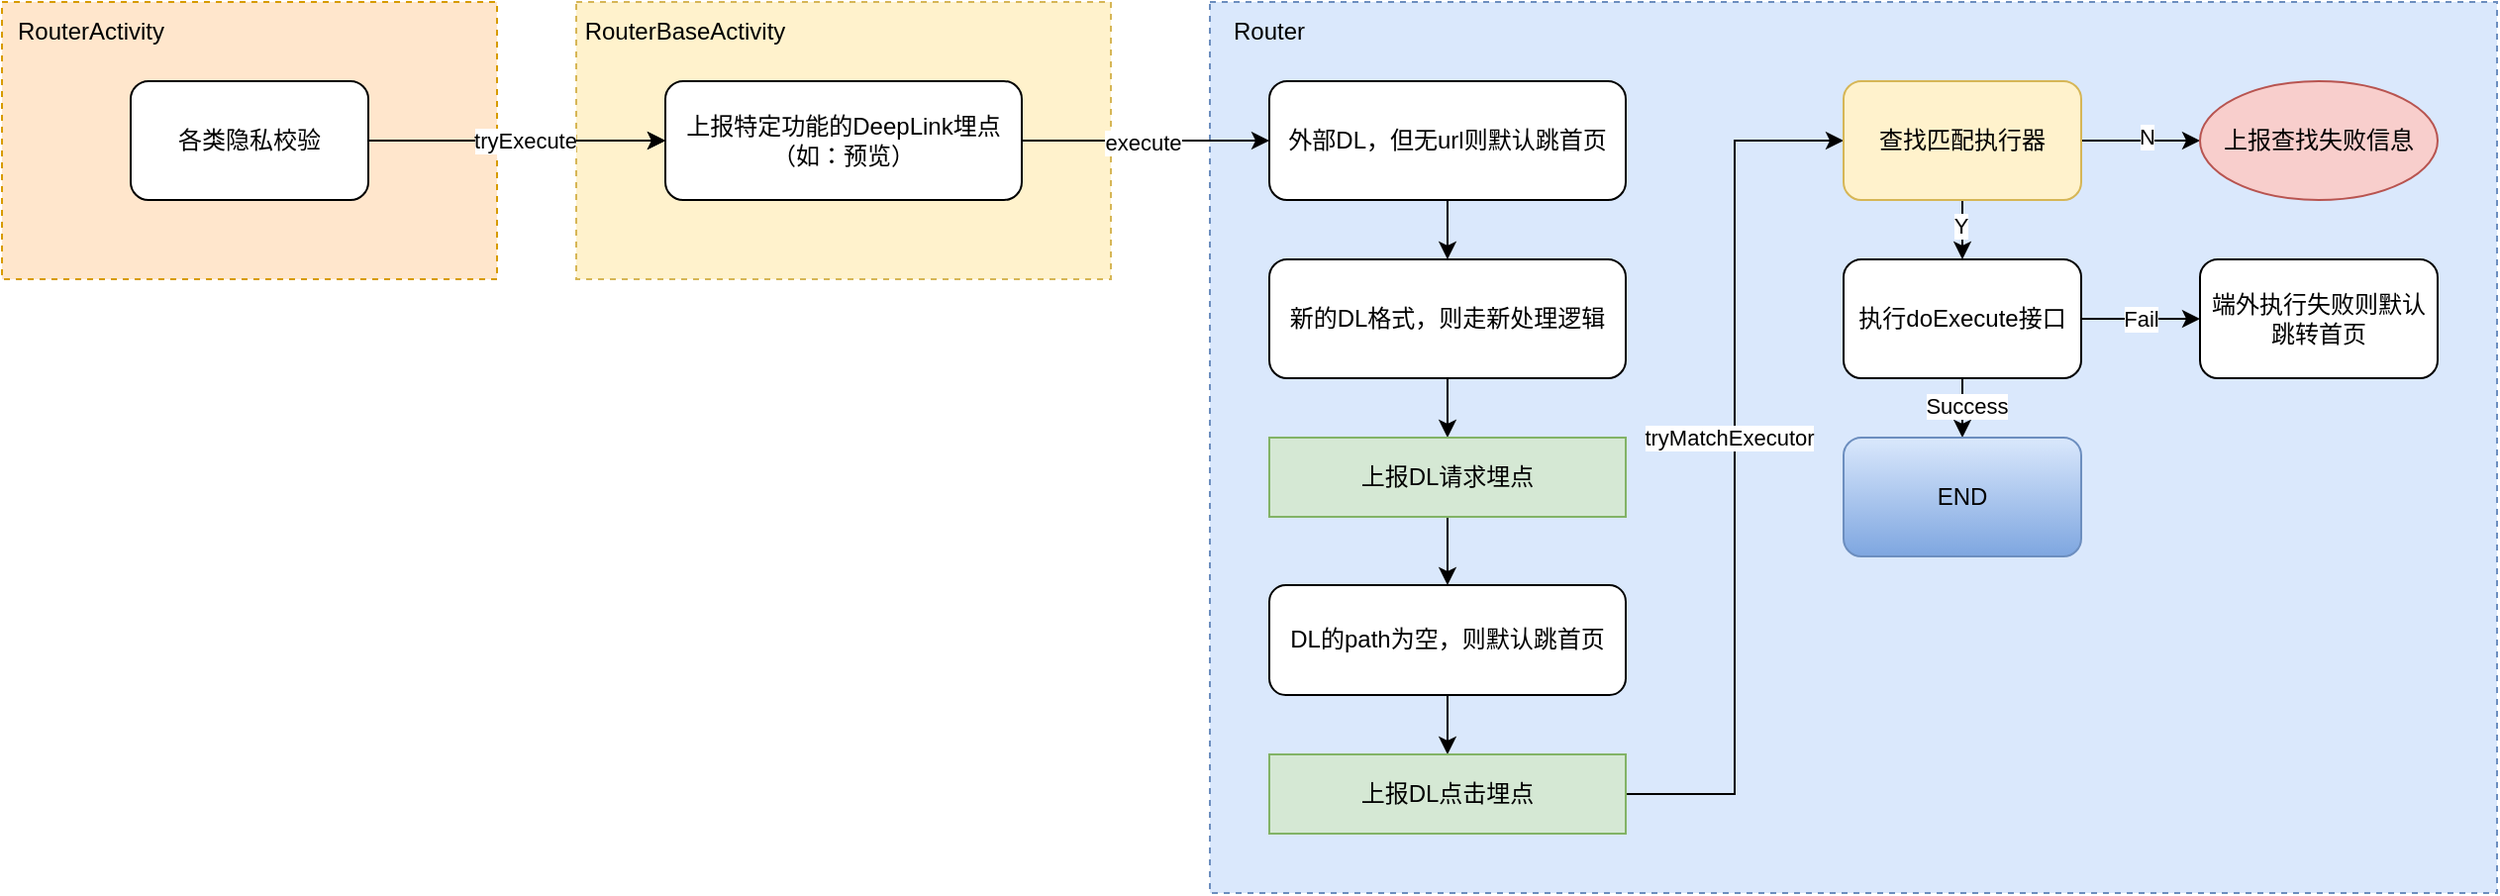 <mxfile version="26.0.5">
  <diagram name="第 1 页" id="xeZeX8-BnWwVmvATvtsR">
    <mxGraphModel dx="2261" dy="761" grid="1" gridSize="10" guides="1" tooltips="1" connect="1" arrows="1" fold="1" page="1" pageScale="1" pageWidth="827" pageHeight="1169" math="0" shadow="0">
      <root>
        <mxCell id="0" />
        <mxCell id="1" parent="0" />
        <mxCell id="Vgf2tIcnYPIiVaUHPV4T-17" value="" style="rounded=0;whiteSpace=wrap;html=1;dashed=1;fillColor=#dae8fc;strokeColor=#6c8ebf;" vertex="1" parent="1">
          <mxGeometry x="400" y="260" width="650" height="450" as="geometry" />
        </mxCell>
        <mxCell id="Vgf2tIcnYPIiVaUHPV4T-11" value="" style="rounded=0;whiteSpace=wrap;html=1;dashed=1;fillColor=#fff2cc;strokeColor=#d6b656;" vertex="1" parent="1">
          <mxGeometry x="80" y="260" width="270" height="140" as="geometry" />
        </mxCell>
        <mxCell id="Vgf2tIcnYPIiVaUHPV4T-15" value="" style="edgeStyle=orthogonalEdgeStyle;rounded=0;orthogonalLoop=1;jettySize=auto;html=1;" edge="1" parent="1" source="Vgf2tIcnYPIiVaUHPV4T-8" target="Vgf2tIcnYPIiVaUHPV4T-13">
          <mxGeometry relative="1" as="geometry" />
        </mxCell>
        <mxCell id="Vgf2tIcnYPIiVaUHPV4T-8" value="" style="rounded=0;whiteSpace=wrap;html=1;dashed=1;fillColor=#ffe6cc;strokeColor=#d79b00;" vertex="1" parent="1">
          <mxGeometry x="-210" y="260" width="250" height="140" as="geometry" />
        </mxCell>
        <mxCell id="Vgf2tIcnYPIiVaUHPV4T-9" value="RouterActivity" style="text;html=1;align=center;verticalAlign=middle;whiteSpace=wrap;rounded=0;" vertex="1" parent="1">
          <mxGeometry x="-210" y="260" width="90" height="30" as="geometry" />
        </mxCell>
        <mxCell id="Vgf2tIcnYPIiVaUHPV4T-14" style="edgeStyle=orthogonalEdgeStyle;rounded=0;orthogonalLoop=1;jettySize=auto;html=1;exitX=1;exitY=0.5;exitDx=0;exitDy=0;entryX=0;entryY=0.5;entryDx=0;entryDy=0;" edge="1" parent="1" source="Vgf2tIcnYPIiVaUHPV4T-10" target="Vgf2tIcnYPIiVaUHPV4T-13">
          <mxGeometry relative="1" as="geometry" />
        </mxCell>
        <mxCell id="Vgf2tIcnYPIiVaUHPV4T-16" value="tryExecute" style="edgeLabel;html=1;align=center;verticalAlign=middle;resizable=0;points=[];" vertex="1" connectable="0" parent="Vgf2tIcnYPIiVaUHPV4T-14">
          <mxGeometry x="0.053" relative="1" as="geometry">
            <mxPoint as="offset" />
          </mxGeometry>
        </mxCell>
        <mxCell id="Vgf2tIcnYPIiVaUHPV4T-10" value="各类隐私校验" style="rounded=1;whiteSpace=wrap;html=1;" vertex="1" parent="1">
          <mxGeometry x="-145" y="300" width="120" height="60" as="geometry" />
        </mxCell>
        <mxCell id="Vgf2tIcnYPIiVaUHPV4T-12" value="RouterBaseActivity" style="text;html=1;align=center;verticalAlign=middle;whiteSpace=wrap;rounded=0;" vertex="1" parent="1">
          <mxGeometry x="80" y="260" width="110" height="30" as="geometry" />
        </mxCell>
        <mxCell id="Vgf2tIcnYPIiVaUHPV4T-13" value="上报特定功能的DeepLink埋点&lt;div&gt;（如：预览）&lt;/div&gt;" style="rounded=1;whiteSpace=wrap;html=1;" vertex="1" parent="1">
          <mxGeometry x="125" y="300" width="180" height="60" as="geometry" />
        </mxCell>
        <mxCell id="Vgf2tIcnYPIiVaUHPV4T-18" value="Router" style="text;html=1;align=center;verticalAlign=middle;whiteSpace=wrap;rounded=0;" vertex="1" parent="1">
          <mxGeometry x="400" y="260" width="60" height="30" as="geometry" />
        </mxCell>
        <mxCell id="Vgf2tIcnYPIiVaUHPV4T-19" style="edgeStyle=orthogonalEdgeStyle;rounded=0;orthogonalLoop=1;jettySize=auto;html=1;exitX=1;exitY=0.5;exitDx=0;exitDy=0;entryX=0;entryY=0.5;entryDx=0;entryDy=0;" edge="1" parent="1" source="Vgf2tIcnYPIiVaUHPV4T-13" target="Vgf2tIcnYPIiVaUHPV4T-21">
          <mxGeometry relative="1" as="geometry" />
        </mxCell>
        <mxCell id="Vgf2tIcnYPIiVaUHPV4T-20" value="execute" style="edgeLabel;html=1;align=center;verticalAlign=middle;resizable=0;points=[];" vertex="1" connectable="0" parent="Vgf2tIcnYPIiVaUHPV4T-19">
          <mxGeometry x="-0.032" y="-1" relative="1" as="geometry">
            <mxPoint as="offset" />
          </mxGeometry>
        </mxCell>
        <mxCell id="Vgf2tIcnYPIiVaUHPV4T-23" style="edgeStyle=orthogonalEdgeStyle;rounded=0;orthogonalLoop=1;jettySize=auto;html=1;exitX=0.5;exitY=1;exitDx=0;exitDy=0;entryX=0.5;entryY=0;entryDx=0;entryDy=0;" edge="1" parent="1" source="Vgf2tIcnYPIiVaUHPV4T-21" target="Vgf2tIcnYPIiVaUHPV4T-22">
          <mxGeometry relative="1" as="geometry" />
        </mxCell>
        <mxCell id="Vgf2tIcnYPIiVaUHPV4T-21" value="外部DL，但无url则默认跳首页" style="rounded=1;whiteSpace=wrap;html=1;" vertex="1" parent="1">
          <mxGeometry x="430" y="300" width="180" height="60" as="geometry" />
        </mxCell>
        <mxCell id="Vgf2tIcnYPIiVaUHPV4T-25" style="edgeStyle=orthogonalEdgeStyle;rounded=0;orthogonalLoop=1;jettySize=auto;html=1;exitX=0.5;exitY=1;exitDx=0;exitDy=0;entryX=0.5;entryY=0;entryDx=0;entryDy=0;" edge="1" parent="1" source="Vgf2tIcnYPIiVaUHPV4T-22" target="Vgf2tIcnYPIiVaUHPV4T-24">
          <mxGeometry relative="1" as="geometry" />
        </mxCell>
        <mxCell id="Vgf2tIcnYPIiVaUHPV4T-22" value="新的DL格式，则走新处理逻辑" style="rounded=1;whiteSpace=wrap;html=1;" vertex="1" parent="1">
          <mxGeometry x="430" y="390" width="180" height="60" as="geometry" />
        </mxCell>
        <mxCell id="Vgf2tIcnYPIiVaUHPV4T-27" style="edgeStyle=orthogonalEdgeStyle;rounded=0;orthogonalLoop=1;jettySize=auto;html=1;exitX=0.5;exitY=1;exitDx=0;exitDy=0;entryX=0.5;entryY=0;entryDx=0;entryDy=0;" edge="1" parent="1" source="Vgf2tIcnYPIiVaUHPV4T-24" target="Vgf2tIcnYPIiVaUHPV4T-26">
          <mxGeometry relative="1" as="geometry" />
        </mxCell>
        <mxCell id="Vgf2tIcnYPIiVaUHPV4T-24" value="上报DL请求埋点" style="rounded=0;whiteSpace=wrap;html=1;fillColor=#d5e8d4;strokeColor=#82b366;" vertex="1" parent="1">
          <mxGeometry x="430" y="480" width="180" height="40" as="geometry" />
        </mxCell>
        <mxCell id="Vgf2tIcnYPIiVaUHPV4T-29" style="edgeStyle=orthogonalEdgeStyle;rounded=0;orthogonalLoop=1;jettySize=auto;html=1;exitX=0.5;exitY=1;exitDx=0;exitDy=0;entryX=0.5;entryY=0;entryDx=0;entryDy=0;" edge="1" parent="1" source="Vgf2tIcnYPIiVaUHPV4T-26" target="Vgf2tIcnYPIiVaUHPV4T-28">
          <mxGeometry relative="1" as="geometry" />
        </mxCell>
        <mxCell id="Vgf2tIcnYPIiVaUHPV4T-26" value="DL的path为空，则默认跳首页" style="rounded=1;whiteSpace=wrap;html=1;" vertex="1" parent="1">
          <mxGeometry x="430" y="554.5" width="180" height="55.5" as="geometry" />
        </mxCell>
        <mxCell id="Vgf2tIcnYPIiVaUHPV4T-31" style="edgeStyle=orthogonalEdgeStyle;rounded=0;orthogonalLoop=1;jettySize=auto;html=1;exitX=1;exitY=0.5;exitDx=0;exitDy=0;entryX=0;entryY=0.5;entryDx=0;entryDy=0;" edge="1" parent="1" source="Vgf2tIcnYPIiVaUHPV4T-28" target="Vgf2tIcnYPIiVaUHPV4T-30">
          <mxGeometry relative="1" as="geometry" />
        </mxCell>
        <mxCell id="Vgf2tIcnYPIiVaUHPV4T-32" value="tryMatchExecutor" style="edgeLabel;html=1;align=center;verticalAlign=middle;resizable=0;points=[];" vertex="1" connectable="0" parent="Vgf2tIcnYPIiVaUHPV4T-31">
          <mxGeometry x="0.068" y="3" relative="1" as="geometry">
            <mxPoint as="offset" />
          </mxGeometry>
        </mxCell>
        <mxCell id="Vgf2tIcnYPIiVaUHPV4T-28" value="上报DL点击埋点" style="rounded=0;whiteSpace=wrap;html=1;fillColor=#d5e8d4;strokeColor=#82b366;" vertex="1" parent="1">
          <mxGeometry x="430" y="640" width="180" height="40" as="geometry" />
        </mxCell>
        <mxCell id="Vgf2tIcnYPIiVaUHPV4T-34" style="edgeStyle=orthogonalEdgeStyle;rounded=0;orthogonalLoop=1;jettySize=auto;html=1;exitX=0.5;exitY=1;exitDx=0;exitDy=0;entryX=0.5;entryY=0;entryDx=0;entryDy=0;" edge="1" parent="1" source="Vgf2tIcnYPIiVaUHPV4T-30" target="Vgf2tIcnYPIiVaUHPV4T-33">
          <mxGeometry relative="1" as="geometry" />
        </mxCell>
        <mxCell id="Vgf2tIcnYPIiVaUHPV4T-39" value="Y" style="edgeLabel;html=1;align=center;verticalAlign=middle;resizable=0;points=[];" vertex="1" connectable="0" parent="Vgf2tIcnYPIiVaUHPV4T-34">
          <mxGeometry x="-0.133" y="-1" relative="1" as="geometry">
            <mxPoint as="offset" />
          </mxGeometry>
        </mxCell>
        <mxCell id="Vgf2tIcnYPIiVaUHPV4T-37" style="edgeStyle=orthogonalEdgeStyle;rounded=0;orthogonalLoop=1;jettySize=auto;html=1;exitX=1;exitY=0.5;exitDx=0;exitDy=0;entryX=0;entryY=0.5;entryDx=0;entryDy=0;" edge="1" parent="1" source="Vgf2tIcnYPIiVaUHPV4T-30" target="Vgf2tIcnYPIiVaUHPV4T-36">
          <mxGeometry relative="1" as="geometry" />
        </mxCell>
        <mxCell id="Vgf2tIcnYPIiVaUHPV4T-38" value="N" style="edgeLabel;html=1;align=center;verticalAlign=middle;resizable=0;points=[];" vertex="1" connectable="0" parent="Vgf2tIcnYPIiVaUHPV4T-37">
          <mxGeometry x="0.1" y="2" relative="1" as="geometry">
            <mxPoint as="offset" />
          </mxGeometry>
        </mxCell>
        <mxCell id="Vgf2tIcnYPIiVaUHPV4T-30" value="查找匹配执行器" style="rounded=1;whiteSpace=wrap;html=1;fillColor=#fff2cc;strokeColor=#d6b656;" vertex="1" parent="1">
          <mxGeometry x="720" y="300" width="120" height="60" as="geometry" />
        </mxCell>
        <mxCell id="Vgf2tIcnYPIiVaUHPV4T-42" style="edgeStyle=orthogonalEdgeStyle;rounded=0;orthogonalLoop=1;jettySize=auto;html=1;exitX=1;exitY=0.5;exitDx=0;exitDy=0;entryX=0;entryY=0.5;entryDx=0;entryDy=0;" edge="1" parent="1" source="Vgf2tIcnYPIiVaUHPV4T-33" target="Vgf2tIcnYPIiVaUHPV4T-40">
          <mxGeometry relative="1" as="geometry" />
        </mxCell>
        <mxCell id="Vgf2tIcnYPIiVaUHPV4T-43" value="Fail" style="edgeLabel;html=1;align=center;verticalAlign=middle;resizable=0;points=[];" vertex="1" connectable="0" parent="Vgf2tIcnYPIiVaUHPV4T-42">
          <mxGeometry x="-0.567" relative="1" as="geometry">
            <mxPoint x="17" as="offset" />
          </mxGeometry>
        </mxCell>
        <mxCell id="Vgf2tIcnYPIiVaUHPV4T-45" style="edgeStyle=orthogonalEdgeStyle;rounded=0;orthogonalLoop=1;jettySize=auto;html=1;exitX=0.5;exitY=1;exitDx=0;exitDy=0;entryX=0.5;entryY=0;entryDx=0;entryDy=0;" edge="1" parent="1" source="Vgf2tIcnYPIiVaUHPV4T-33" target="Vgf2tIcnYPIiVaUHPV4T-44">
          <mxGeometry relative="1" as="geometry" />
        </mxCell>
        <mxCell id="Vgf2tIcnYPIiVaUHPV4T-46" value="Success" style="edgeLabel;html=1;align=center;verticalAlign=middle;resizable=0;points=[];" vertex="1" connectable="0" parent="Vgf2tIcnYPIiVaUHPV4T-45">
          <mxGeometry x="-0.067" y="2" relative="1" as="geometry">
            <mxPoint as="offset" />
          </mxGeometry>
        </mxCell>
        <mxCell id="Vgf2tIcnYPIiVaUHPV4T-33" value="执行doExecute接口" style="rounded=1;whiteSpace=wrap;html=1;" vertex="1" parent="1">
          <mxGeometry x="720" y="390" width="120" height="60" as="geometry" />
        </mxCell>
        <mxCell id="Vgf2tIcnYPIiVaUHPV4T-36" value="上报查找失败信息" style="ellipse;whiteSpace=wrap;html=1;fillColor=#f8cecc;strokeColor=#b85450;" vertex="1" parent="1">
          <mxGeometry x="900" y="300" width="120" height="60" as="geometry" />
        </mxCell>
        <mxCell id="Vgf2tIcnYPIiVaUHPV4T-40" value="端外执行失败则默认跳转首页" style="rounded=1;whiteSpace=wrap;html=1;" vertex="1" parent="1">
          <mxGeometry x="900" y="390" width="120" height="60" as="geometry" />
        </mxCell>
        <mxCell id="Vgf2tIcnYPIiVaUHPV4T-44" value="END" style="rounded=1;whiteSpace=wrap;html=1;fillColor=#dae8fc;gradientColor=#7ea6e0;strokeColor=#6c8ebf;" vertex="1" parent="1">
          <mxGeometry x="720" y="480" width="120" height="60" as="geometry" />
        </mxCell>
      </root>
    </mxGraphModel>
  </diagram>
</mxfile>
